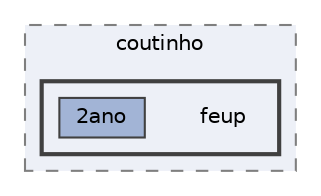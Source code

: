 digraph "/Users/coutinho/feup"
{
 // LATEX_PDF_SIZE
  bgcolor="transparent";
  edge [fontname=Helvetica,fontsize=10,labelfontname=Helvetica,labelfontsize=10];
  node [fontname=Helvetica,fontsize=10,shape=box,height=0.2,width=0.4];
  compound=true
  subgraph clusterdir_d02395427ac6d49dea195ac8a0fb477f {
    graph [ bgcolor="#edf0f7", pencolor="grey50", label="coutinho", fontname=Helvetica,fontsize=10 style="filled,dashed", URL="dir_d02395427ac6d49dea195ac8a0fb477f.html",tooltip=""]
  subgraph clusterdir_e5f6d1ecdb5510b54d3f96d4e60c8696 {
    graph [ bgcolor="#edf0f7", pencolor="grey25", label="", fontname=Helvetica,fontsize=10 style="filled,bold", URL="dir_e5f6d1ecdb5510b54d3f96d4e60c8696.html",tooltip=""]
    dir_e5f6d1ecdb5510b54d3f96d4e60c8696 [shape=plaintext, label="feup"];
  dir_2a4fbe3c1c30bee483fa993ac6e6d269 [label="2ano", fillcolor="#a2b4d6", color="grey25", style="filled", URL="dir_2a4fbe3c1c30bee483fa993ac6e6d269.html",tooltip=""];
  }
  }
}
